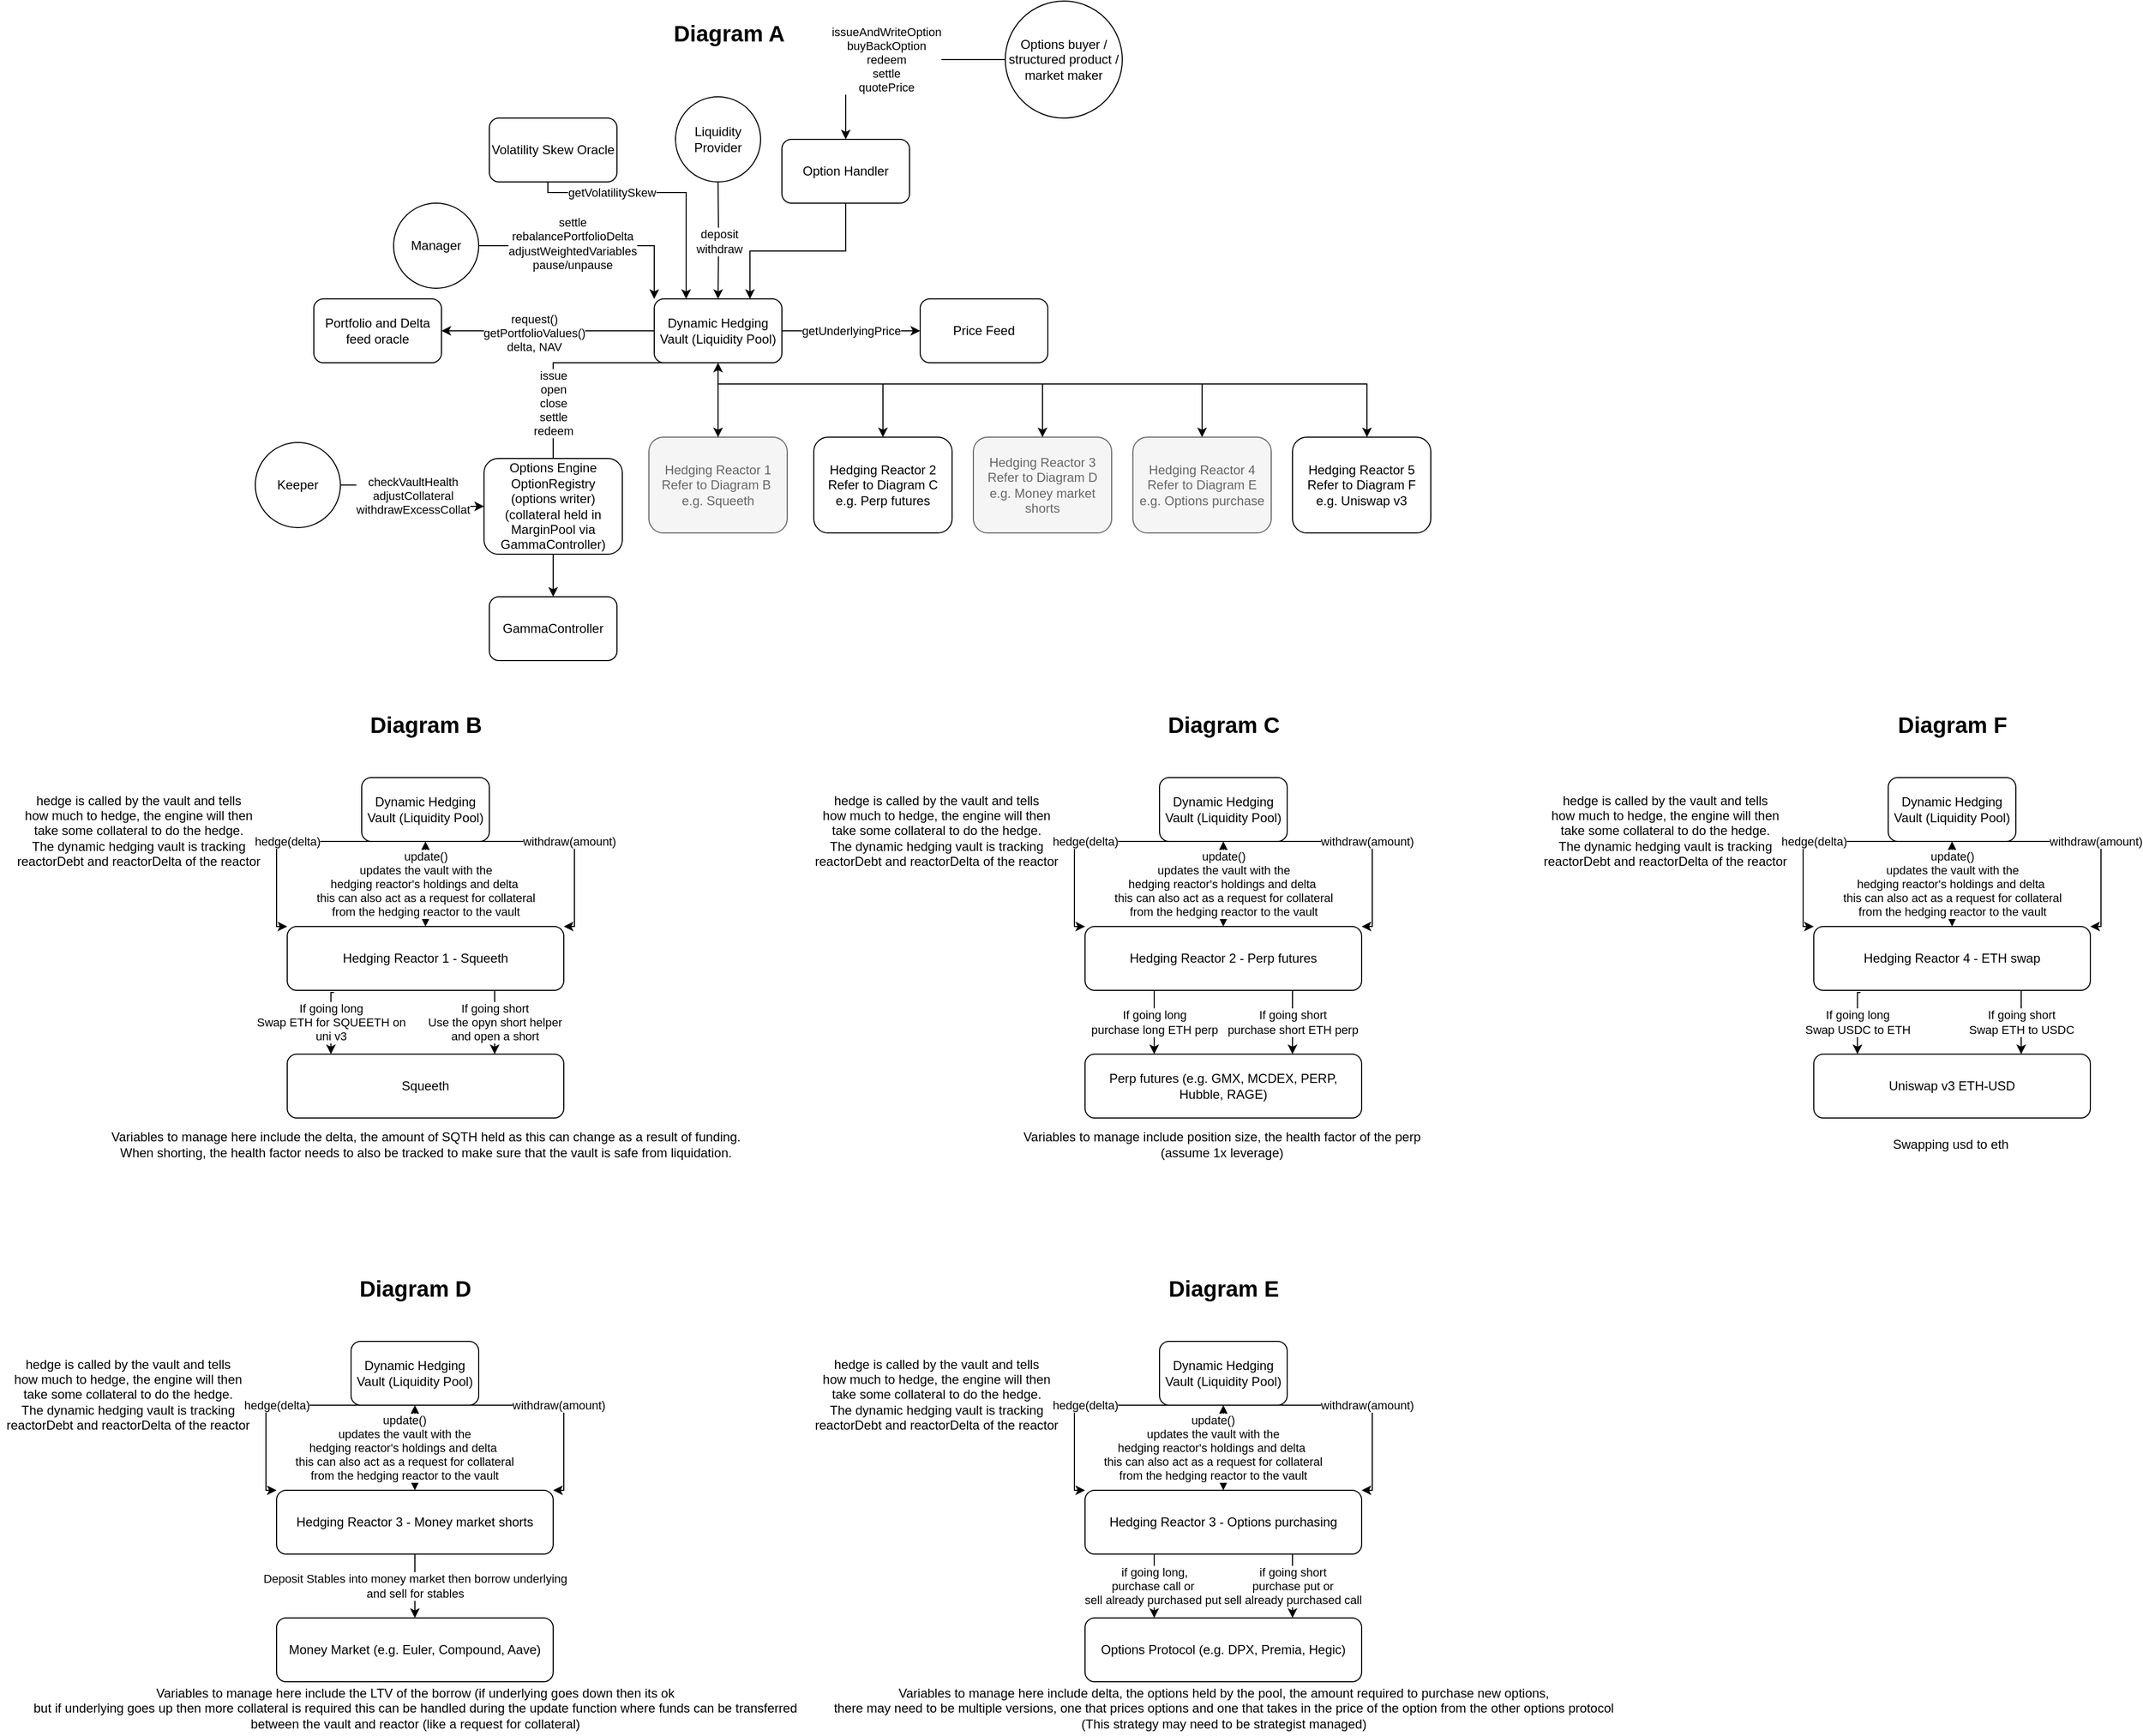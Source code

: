 <mxfile>
    <diagram id="YQu_0aeRExn7r-92uJhK" name="Page-1">
        <mxGraphModel dx="1459" dy="775" grid="1" gridSize="10" guides="1" tooltips="1" connect="1" arrows="1" fold="1" page="1" pageScale="1" pageWidth="850" pageHeight="1100" math="0" shadow="0">
            <root>
                <mxCell id="0"/>
                <mxCell id="1" parent="0"/>
                <mxCell id="1642eGbjVczJc0algu5P-20" value="getUnderlyingPrice" style="edgeStyle=orthogonalEdgeStyle;rounded=0;orthogonalLoop=1;jettySize=auto;html=1;exitX=1;exitY=0.5;exitDx=0;exitDy=0;entryX=0;entryY=0.5;entryDx=0;entryDy=0;" parent="1" source="1642eGbjVczJc0algu5P-4" target="1642eGbjVczJc0algu5P-7" edge="1">
                    <mxGeometry relative="1" as="geometry"/>
                </mxCell>
                <mxCell id="1642eGbjVczJc0algu5P-25" value="issue&lt;br&gt;open&lt;br&gt;close&lt;br&gt;settle&lt;br&gt;redeem" style="edgeStyle=orthogonalEdgeStyle;rounded=0;orthogonalLoop=1;jettySize=auto;html=1;exitX=0.5;exitY=1;exitDx=0;exitDy=0;entryX=0.5;entryY=0;entryDx=0;entryDy=0;" parent="1" source="1642eGbjVczJc0algu5P-4" target="1642eGbjVczJc0algu5P-24" edge="1">
                    <mxGeometry x="0.026" relative="1" as="geometry">
                        <Array as="points">
                            <mxPoint x="265" y="420"/>
                        </Array>
                        <mxPoint as="offset"/>
                    </mxGeometry>
                </mxCell>
                <mxCell id="47OiKXawKAYpL66iiN4a-5" style="edgeStyle=orthogonalEdgeStyle;rounded=0;orthogonalLoop=1;jettySize=auto;html=1;entryX=0.5;entryY=0;entryDx=0;entryDy=0;" parent="1" target="47OiKXawKAYpL66iiN4a-4" edge="1">
                    <mxGeometry relative="1" as="geometry">
                        <Array as="points">
                            <mxPoint x="420" y="420"/>
                            <mxPoint x="420" y="440"/>
                            <mxPoint x="575" y="440"/>
                        </Array>
                        <mxPoint x="420" y="420" as="sourcePoint"/>
                    </mxGeometry>
                </mxCell>
                <mxCell id="8LTQt0oXINz2_zXnDLhr-24" style="edgeStyle=orthogonalEdgeStyle;rounded=0;orthogonalLoop=1;jettySize=auto;html=1;exitX=0.5;exitY=1;exitDx=0;exitDy=0;entryX=0.5;entryY=0;entryDx=0;entryDy=0;" parent="1" source="1642eGbjVczJc0algu5P-4" target="jicTCFTSVg2uyOjH9K08-4" edge="1">
                    <mxGeometry relative="1" as="geometry">
                        <Array as="points">
                            <mxPoint x="420" y="440"/>
                            <mxPoint x="725" y="440"/>
                        </Array>
                    </mxGeometry>
                </mxCell>
                <mxCell id="x4TnTmUyTVXbQRC7-qxB-1" style="edgeStyle=orthogonalEdgeStyle;rounded=0;orthogonalLoop=1;jettySize=auto;html=1;exitX=0;exitY=0.5;exitDx=0;exitDy=0;" parent="1" source="1642eGbjVczJc0algu5P-4" edge="1">
                    <mxGeometry relative="1" as="geometry">
                        <mxPoint x="160" y="390" as="targetPoint"/>
                    </mxGeometry>
                </mxCell>
                <mxCell id="x4TnTmUyTVXbQRC7-qxB-3" value="request()&lt;br&gt;getPortfolioValues()&lt;br&gt;delta, NAV" style="edgeLabel;html=1;align=center;verticalAlign=middle;resizable=0;points=[];" parent="x4TnTmUyTVXbQRC7-qxB-1" connectable="0" vertex="1">
                    <mxGeometry x="0.13" y="1" relative="1" as="geometry">
                        <mxPoint as="offset"/>
                    </mxGeometry>
                </mxCell>
                <mxCell id="1642eGbjVczJc0algu5P-4" value="Dynamic Hedging Vault (Liquidity Pool)" style="rounded=1;whiteSpace=wrap;html=1;" parent="1" vertex="1">
                    <mxGeometry x="360" y="360" width="120" height="60" as="geometry"/>
                </mxCell>
                <mxCell id="1642eGbjVczJc0algu5P-5" value="Options Engine&lt;br&gt;OptionRegistry&lt;br&gt;(options writer)&lt;br&gt;(collateral held in MarginPool via GammaController)" style="rounded=1;whiteSpace=wrap;html=1;" parent="1" vertex="1">
                    <mxGeometry x="200" y="510" width="130" height="90" as="geometry"/>
                </mxCell>
                <mxCell id="1642eGbjVczJc0algu5P-7" value="Price Feed" style="rounded=1;whiteSpace=wrap;html=1;" parent="1" vertex="1">
                    <mxGeometry x="610" y="360" width="120" height="60" as="geometry"/>
                </mxCell>
                <mxCell id="1642eGbjVczJc0algu5P-16" value="deposit&lt;br&gt;withdraw" style="edgeStyle=orthogonalEdgeStyle;rounded=0;orthogonalLoop=1;jettySize=auto;html=1;" parent="1" target="1642eGbjVczJc0algu5P-4" edge="1">
                    <mxGeometry relative="1" as="geometry">
                        <mxPoint x="420" y="250" as="sourcePoint"/>
                    </mxGeometry>
                </mxCell>
                <mxCell id="1642eGbjVczJc0algu5P-17" value="Liquidity Provider" style="ellipse;whiteSpace=wrap;html=1;aspect=fixed;" parent="1" vertex="1">
                    <mxGeometry x="380" y="170" width="80" height="80" as="geometry"/>
                </mxCell>
                <mxCell id="1642eGbjVczJc0algu5P-19" value="issueAndWriteOption&lt;br&gt;buyBackOption&lt;br&gt;redeem&lt;br&gt;settle&lt;br&gt;quotePrice" style="edgeStyle=orthogonalEdgeStyle;rounded=0;orthogonalLoop=1;jettySize=auto;html=1;entryX=0.5;entryY=0;entryDx=0;entryDy=0;" parent="1" source="1642eGbjVczJc0algu5P-18" target="hZv7sSVvZLK3GC8TUpPU-1" edge="1">
                    <mxGeometry relative="1" as="geometry">
                        <Array as="points">
                            <mxPoint x="540" y="135"/>
                        </Array>
                        <mxPoint x="540" y="330" as="targetPoint"/>
                    </mxGeometry>
                </mxCell>
                <mxCell id="1642eGbjVczJc0algu5P-18" value="Options buyer / structured product / market maker" style="ellipse;whiteSpace=wrap;html=1;aspect=fixed;" parent="1" vertex="1">
                    <mxGeometry x="690" y="80" width="110" height="110" as="geometry"/>
                </mxCell>
                <mxCell id="1642eGbjVczJc0algu5P-23" value="getVolatilitySkew" style="edgeStyle=orthogonalEdgeStyle;rounded=0;orthogonalLoop=1;jettySize=auto;html=1;entryX=0.25;entryY=0;entryDx=0;entryDy=0;" parent="1" target="1642eGbjVczJc0algu5P-4" edge="1">
                    <mxGeometry x="-0.417" relative="1" as="geometry">
                        <Array as="points">
                            <mxPoint x="260" y="260"/>
                            <mxPoint x="390" y="260"/>
                        </Array>
                        <mxPoint as="offset"/>
                        <mxPoint x="260" y="250" as="sourcePoint"/>
                    </mxGeometry>
                </mxCell>
                <mxCell id="1642eGbjVczJc0algu5P-24" value="GammaController" style="rounded=1;whiteSpace=wrap;html=1;" parent="1" vertex="1">
                    <mxGeometry x="205" y="640" width="120" height="60" as="geometry"/>
                </mxCell>
                <mxCell id="1642eGbjVczJc0algu5P-27" style="edgeStyle=orthogonalEdgeStyle;rounded=0;orthogonalLoop=1;jettySize=auto;html=1;entryX=0;entryY=0;entryDx=0;entryDy=0;" parent="1" source="1642eGbjVczJc0algu5P-26" target="1642eGbjVczJc0algu5P-4" edge="1">
                    <mxGeometry relative="1" as="geometry"/>
                </mxCell>
                <mxCell id="1642eGbjVczJc0algu5P-28" value="settle&lt;br&gt;rebalancePortfolioDelta&lt;br&gt;adjustWeightedVariables&lt;br&gt;pause/unpause" style="edgeLabel;html=1;align=center;verticalAlign=middle;resizable=0;points=[];" parent="1642eGbjVczJc0algu5P-27" vertex="1" connectable="0">
                    <mxGeometry x="-0.18" y="2" relative="1" as="geometry">
                        <mxPoint as="offset"/>
                    </mxGeometry>
                </mxCell>
                <mxCell id="1642eGbjVczJc0algu5P-26" value="Manager" style="ellipse;whiteSpace=wrap;html=1;aspect=fixed;" parent="1" vertex="1">
                    <mxGeometry x="115" y="270" width="80" height="80" as="geometry"/>
                </mxCell>
                <mxCell id="47OiKXawKAYpL66iiN4a-8" value="" style="edgeStyle=orthogonalEdgeStyle;rounded=0;orthogonalLoop=1;jettySize=auto;html=1;" parent="1" source="47OiKXawKAYpL66iiN4a-1" target="1642eGbjVczJc0algu5P-4" edge="1">
                    <mxGeometry relative="1" as="geometry"/>
                </mxCell>
                <mxCell id="47OiKXawKAYpL66iiN4a-1" value="Hedging Reactor 1&lt;br&gt;Refer to Diagram B&amp;nbsp;&lt;br&gt;e.g. Squeeth" style="rounded=1;whiteSpace=wrap;html=1;fillColor=#f5f5f5;strokeColor=#666666;fontColor=#666666;" parent="1" vertex="1">
                    <mxGeometry x="355" y="490" width="130" height="90" as="geometry"/>
                </mxCell>
                <mxCell id="47OiKXawKAYpL66iiN4a-2" value="" style="endArrow=classic;html=1;rounded=0;exitX=0.5;exitY=1;exitDx=0;exitDy=0;entryX=0.5;entryY=0;entryDx=0;entryDy=0;" parent="1" source="1642eGbjVczJc0algu5P-4" target="47OiKXawKAYpL66iiN4a-1" edge="1">
                    <mxGeometry width="50" height="50" relative="1" as="geometry">
                        <mxPoint x="360" y="430" as="sourcePoint"/>
                        <mxPoint x="410" y="380" as="targetPoint"/>
                    </mxGeometry>
                </mxCell>
                <mxCell id="47OiKXawKAYpL66iiN4a-4" value="Hedging Reactor 2&lt;br&gt;Refer to Diagram C&lt;br&gt;e.g. Perp futures" style="rounded=1;whiteSpace=wrap;html=1;" parent="1" vertex="1">
                    <mxGeometry x="510" y="490" width="130" height="90" as="geometry"/>
                </mxCell>
                <mxCell id="jicTCFTSVg2uyOjH9K08-4" value="Hedging Reactor 3&lt;br&gt;Refer to Diagram D&lt;br&gt;e.g. Money market shorts" style="rounded=1;whiteSpace=wrap;html=1;fillColor=#f5f5f5;strokeColor=#666666;fontColor=#666666;" parent="1" vertex="1">
                    <mxGeometry x="660" y="490" width="130" height="90" as="geometry"/>
                </mxCell>
                <mxCell id="jicTCFTSVg2uyOjH9K08-5" value="&lt;b&gt;&lt;font style=&quot;font-size: 21px&quot;&gt;Diagram A&lt;/font&gt;&lt;/b&gt;" style="text;html=1;align=center;verticalAlign=middle;resizable=0;points=[];autosize=1;strokeColor=none;fillColor=none;strokeWidth=2;" parent="1" vertex="1">
                    <mxGeometry x="370" y="100" width="120" height="20" as="geometry"/>
                </mxCell>
                <mxCell id="jicTCFTSVg2uyOjH9K08-6" value="&lt;b&gt;&lt;font style=&quot;font-size: 21px&quot;&gt;Diagram D&lt;/font&gt;&lt;/b&gt;" style="text;html=1;align=center;verticalAlign=middle;resizable=0;points=[];autosize=1;strokeColor=none;fillColor=none;strokeWidth=2;" parent="1" vertex="1">
                    <mxGeometry x="75" y="1280" width="120" height="20" as="geometry"/>
                </mxCell>
                <mxCell id="8LTQt0oXINz2_zXnDLhr-8" value="Deposit Stables into money market then borrow underlying&lt;br&gt;and sell for stables" style="edgeStyle=orthogonalEdgeStyle;rounded=0;orthogonalLoop=1;jettySize=auto;html=1;exitX=0.5;exitY=1;exitDx=0;exitDy=0;entryX=0.5;entryY=0;entryDx=0;entryDy=0;" parent="1" source="8LTQt0oXINz2_zXnDLhr-1" target="8LTQt0oXINz2_zXnDLhr-9" edge="1">
                    <mxGeometry relative="1" as="geometry">
                        <mxPoint x="70" y="1580" as="targetPoint"/>
                    </mxGeometry>
                </mxCell>
                <mxCell id="8LTQt0oXINz2_zXnDLhr-1" value="Hedging Reactor 3 - Money market shorts" style="rounded=1;whiteSpace=wrap;html=1;" parent="1" vertex="1">
                    <mxGeometry x="5" y="1480" width="260" height="60" as="geometry"/>
                </mxCell>
                <mxCell id="8LTQt0oXINz2_zXnDLhr-3" value="hedge(delta)" style="edgeStyle=orthogonalEdgeStyle;rounded=0;orthogonalLoop=1;jettySize=auto;html=1;exitX=0.25;exitY=1;exitDx=0;exitDy=0;" parent="1" source="8LTQt0oXINz2_zXnDLhr-2" edge="1">
                    <mxGeometry relative="1" as="geometry">
                        <mxPoint x="5" y="1480" as="targetPoint"/>
                        <Array as="points">
                            <mxPoint x="-5" y="1400"/>
                            <mxPoint x="-5" y="1480"/>
                        </Array>
                    </mxGeometry>
                </mxCell>
                <mxCell id="8LTQt0oXINz2_zXnDLhr-2" value="Dynamic Hedging Vault (Liquidity Pool)" style="rounded=1;whiteSpace=wrap;html=1;" parent="1" vertex="1">
                    <mxGeometry x="75" y="1340" width="120" height="60" as="geometry"/>
                </mxCell>
                <mxCell id="8LTQt0oXINz2_zXnDLhr-4" value="withdraw(amount)" style="edgeStyle=orthogonalEdgeStyle;rounded=0;orthogonalLoop=1;jettySize=auto;html=1;exitX=0.25;exitY=1;exitDx=0;exitDy=0;entryX=1;entryY=0;entryDx=0;entryDy=0;" parent="1" target="8LTQt0oXINz2_zXnDLhr-1" edge="1">
                    <mxGeometry relative="1" as="geometry">
                        <mxPoint x="174.5" y="1400" as="sourcePoint"/>
                        <mxPoint x="174.5" y="1480" as="targetPoint"/>
                        <Array as="points">
                            <mxPoint x="275" y="1400"/>
                            <mxPoint x="275" y="1480"/>
                        </Array>
                    </mxGeometry>
                </mxCell>
                <mxCell id="8LTQt0oXINz2_zXnDLhr-6" value="update()&lt;br&gt;updates the vault with the &lt;br&gt;hedging reactor's holdings and delta&amp;nbsp;&lt;br&gt;this can also act as a request for collateral &lt;br&gt;from the hedging reactor to the vault" style="endArrow=classic;startArrow=classic;html=1;rounded=0;entryX=0.5;entryY=1;entryDx=0;entryDy=0;exitX=0.5;exitY=0;exitDx=0;exitDy=0;" parent="1" source="8LTQt0oXINz2_zXnDLhr-1" target="8LTQt0oXINz2_zXnDLhr-2" edge="1">
                    <mxGeometry y="10" width="50" height="50" relative="1" as="geometry">
                        <mxPoint x="35" y="1350" as="sourcePoint"/>
                        <mxPoint x="85" y="1300" as="targetPoint"/>
                        <mxPoint as="offset"/>
                    </mxGeometry>
                </mxCell>
                <mxCell id="8LTQt0oXINz2_zXnDLhr-9" value="Money Market (e.g. Euler, Compound, Aave)" style="rounded=1;whiteSpace=wrap;html=1;" parent="1" vertex="1">
                    <mxGeometry x="5" y="1600" width="260" height="60" as="geometry"/>
                </mxCell>
                <mxCell id="8LTQt0oXINz2_zXnDLhr-11" value="Variables to manage here include the LTV of the borrow (if underlying goes down then its ok &lt;br&gt;but if underlying goes up then more collateral is required this can be handled during the update function where funds can be transferred&lt;br&gt;between the vault and reactor (like a request for collateral)" style="text;html=1;align=center;verticalAlign=middle;resizable=0;points=[];autosize=1;strokeColor=none;fillColor=none;" parent="1" vertex="1">
                    <mxGeometry x="-230" y="1660" width="730" height="50" as="geometry"/>
                </mxCell>
                <mxCell id="8LTQt0oXINz2_zXnDLhr-12" value="hedge is called by the vault and tells&lt;br&gt;how much to hedge, the engine will then&lt;br&gt;take some collateral to do the hedge.&lt;br&gt;The dynamic hedging vault is tracking&lt;br&gt;reactorDebt and reactorDelta of the reactor" style="text;html=1;align=center;verticalAlign=middle;resizable=0;points=[];autosize=1;strokeColor=none;fillColor=none;" parent="1" vertex="1">
                    <mxGeometry x="-255" y="1350" width="240" height="80" as="geometry"/>
                </mxCell>
                <mxCell id="8LTQt0oXINz2_zXnDLhr-14" value="&lt;b&gt;&lt;font style=&quot;font-size: 21px&quot;&gt;Diagram B&lt;/font&gt;&lt;/b&gt;" style="text;html=1;align=center;verticalAlign=middle;resizable=0;points=[];autosize=1;strokeColor=none;fillColor=none;strokeWidth=2;" parent="1" vertex="1">
                    <mxGeometry x="85" y="750" width="120" height="20" as="geometry"/>
                </mxCell>
                <mxCell id="8LTQt0oXINz2_zXnDLhr-16" value="Hedging Reactor 1 - Squeeth" style="rounded=1;whiteSpace=wrap;html=1;" parent="1" vertex="1">
                    <mxGeometry x="15" y="950" width="260" height="60" as="geometry"/>
                </mxCell>
                <mxCell id="8LTQt0oXINz2_zXnDLhr-17" value="hedge(delta)" style="edgeStyle=orthogonalEdgeStyle;rounded=0;orthogonalLoop=1;jettySize=auto;html=1;exitX=0.25;exitY=1;exitDx=0;exitDy=0;" parent="1" source="8LTQt0oXINz2_zXnDLhr-18" edge="1">
                    <mxGeometry relative="1" as="geometry">
                        <mxPoint x="15" y="950" as="targetPoint"/>
                        <Array as="points">
                            <mxPoint x="5" y="870"/>
                            <mxPoint x="5" y="950"/>
                        </Array>
                    </mxGeometry>
                </mxCell>
                <mxCell id="8LTQt0oXINz2_zXnDLhr-18" value="Dynamic Hedging Vault (Liquidity Pool)" style="rounded=1;whiteSpace=wrap;html=1;" parent="1" vertex="1">
                    <mxGeometry x="85" y="810" width="120" height="60" as="geometry"/>
                </mxCell>
                <mxCell id="8LTQt0oXINz2_zXnDLhr-19" value="withdraw(amount)" style="edgeStyle=orthogonalEdgeStyle;rounded=0;orthogonalLoop=1;jettySize=auto;html=1;exitX=0.25;exitY=1;exitDx=0;exitDy=0;entryX=1;entryY=0;entryDx=0;entryDy=0;" parent="1" target="8LTQt0oXINz2_zXnDLhr-16" edge="1">
                    <mxGeometry relative="1" as="geometry">
                        <mxPoint x="184.5" y="870" as="sourcePoint"/>
                        <mxPoint x="184.5" y="950" as="targetPoint"/>
                        <Array as="points">
                            <mxPoint x="285" y="870"/>
                            <mxPoint x="285" y="950"/>
                        </Array>
                    </mxGeometry>
                </mxCell>
                <mxCell id="8LTQt0oXINz2_zXnDLhr-20" value="update()&lt;br&gt;updates the vault with the &lt;br&gt;hedging reactor's holdings and delta&amp;nbsp;&lt;br&gt;this can also act as a request for collateral &lt;br&gt;from the hedging reactor to the vault" style="endArrow=classic;startArrow=classic;html=1;rounded=0;entryX=0.5;entryY=1;entryDx=0;entryDy=0;exitX=0.5;exitY=0;exitDx=0;exitDy=0;" parent="1" source="8LTQt0oXINz2_zXnDLhr-16" target="8LTQt0oXINz2_zXnDLhr-18" edge="1">
                    <mxGeometry width="50" height="50" relative="1" as="geometry">
                        <mxPoint x="45" y="820" as="sourcePoint"/>
                        <mxPoint x="95" y="770" as="targetPoint"/>
                        <mxPoint as="offset"/>
                    </mxGeometry>
                </mxCell>
                <mxCell id="8LTQt0oXINz2_zXnDLhr-21" value="Squeeth" style="rounded=1;whiteSpace=wrap;html=1;" parent="1" vertex="1">
                    <mxGeometry x="15" y="1070" width="260" height="60" as="geometry"/>
                </mxCell>
                <mxCell id="8LTQt0oXINz2_zXnDLhr-22" value="Variables to manage here include the delta, the amount of SQTH held as this can change as a result of funding.&lt;br&gt;When shorting, the health factor needs to also be tracked to make sure that the vault is safe from liquidation." style="text;html=1;align=center;verticalAlign=middle;resizable=0;points=[];autosize=1;strokeColor=none;fillColor=none;" parent="1" vertex="1">
                    <mxGeometry x="-160" y="1140" width="610" height="30" as="geometry"/>
                </mxCell>
                <mxCell id="8LTQt0oXINz2_zXnDLhr-23" value="hedge is called by the vault and tells&lt;br&gt;how much to hedge, the engine will then&lt;br&gt;take some collateral to do the hedge.&lt;br&gt;The dynamic hedging vault is tracking&lt;br&gt;reactorDebt and reactorDelta of the reactor" style="text;html=1;align=center;verticalAlign=middle;resizable=0;points=[];autosize=1;strokeColor=none;fillColor=none;" parent="1" vertex="1">
                    <mxGeometry x="-245" y="820" width="240" height="80" as="geometry"/>
                </mxCell>
                <mxCell id="8LTQt0oXINz2_zXnDLhr-25" value="Hedging Reactor 4&lt;br&gt;Refer to Diagram E&lt;br&gt;e.g. Options purchase" style="rounded=1;whiteSpace=wrap;html=1;fillColor=#f5f5f5;strokeColor=#666666;fontColor=#666666;" parent="1" vertex="1">
                    <mxGeometry x="810" y="490" width="130" height="90" as="geometry"/>
                </mxCell>
                <mxCell id="8LTQt0oXINz2_zXnDLhr-26" style="edgeStyle=orthogonalEdgeStyle;rounded=0;orthogonalLoop=1;jettySize=auto;html=1;exitX=0.5;exitY=1;exitDx=0;exitDy=0;entryX=0.5;entryY=0;entryDx=0;entryDy=0;" parent="1" target="8LTQt0oXINz2_zXnDLhr-25" edge="1">
                    <mxGeometry relative="1" as="geometry">
                        <mxPoint x="420" y="420" as="sourcePoint"/>
                        <mxPoint x="725" y="490" as="targetPoint"/>
                        <Array as="points">
                            <mxPoint x="420" y="440"/>
                            <mxPoint x="875" y="440"/>
                        </Array>
                    </mxGeometry>
                </mxCell>
                <mxCell id="8LTQt0oXINz2_zXnDLhr-27" value="&lt;b&gt;&lt;font style=&quot;font-size: 21px&quot;&gt;Diagram C&lt;/font&gt;&lt;/b&gt;" style="text;html=1;align=center;verticalAlign=middle;resizable=0;points=[];autosize=1;strokeColor=none;fillColor=none;strokeWidth=2;" parent="1" vertex="1">
                    <mxGeometry x="835" y="750" width="120" height="20" as="geometry"/>
                </mxCell>
                <mxCell id="8LTQt0oXINz2_zXnDLhr-28" value="If going long&lt;br&gt;purchase long ETH perp" style="edgeStyle=orthogonalEdgeStyle;rounded=0;orthogonalLoop=1;jettySize=auto;html=1;exitX=0.25;exitY=1;exitDx=0;exitDy=0;entryX=0.25;entryY=0;entryDx=0;entryDy=0;" parent="1" source="8LTQt0oXINz2_zXnDLhr-29" target="8LTQt0oXINz2_zXnDLhr-34" edge="1">
                    <mxGeometry relative="1" as="geometry">
                        <mxPoint x="830" y="1050" as="targetPoint"/>
                        <Array as="points">
                            <mxPoint x="830" y="1040"/>
                            <mxPoint x="830" y="1040"/>
                        </Array>
                    </mxGeometry>
                </mxCell>
                <mxCell id="8LTQt0oXINz2_zXnDLhr-29" value="Hedging Reactor 2 - Perp futures" style="rounded=1;whiteSpace=wrap;html=1;" parent="1" vertex="1">
                    <mxGeometry x="765" y="950" width="260" height="60" as="geometry"/>
                </mxCell>
                <mxCell id="8LTQt0oXINz2_zXnDLhr-30" value="hedge(delta)" style="edgeStyle=orthogonalEdgeStyle;rounded=0;orthogonalLoop=1;jettySize=auto;html=1;exitX=0.25;exitY=1;exitDx=0;exitDy=0;" parent="1" source="8LTQt0oXINz2_zXnDLhr-31" edge="1">
                    <mxGeometry relative="1" as="geometry">
                        <mxPoint x="765" y="950" as="targetPoint"/>
                        <Array as="points">
                            <mxPoint x="755" y="870"/>
                            <mxPoint x="755" y="950"/>
                        </Array>
                    </mxGeometry>
                </mxCell>
                <mxCell id="8LTQt0oXINz2_zXnDLhr-31" value="Dynamic Hedging Vault (Liquidity Pool)" style="rounded=1;whiteSpace=wrap;html=1;" parent="1" vertex="1">
                    <mxGeometry x="835" y="810" width="120" height="60" as="geometry"/>
                </mxCell>
                <mxCell id="8LTQt0oXINz2_zXnDLhr-32" value="withdraw(amount)" style="edgeStyle=orthogonalEdgeStyle;rounded=0;orthogonalLoop=1;jettySize=auto;html=1;exitX=0.25;exitY=1;exitDx=0;exitDy=0;entryX=1;entryY=0;entryDx=0;entryDy=0;" parent="1" target="8LTQt0oXINz2_zXnDLhr-29" edge="1">
                    <mxGeometry relative="1" as="geometry">
                        <mxPoint x="934.5" y="870" as="sourcePoint"/>
                        <mxPoint x="934.5" y="950" as="targetPoint"/>
                        <Array as="points">
                            <mxPoint x="1035" y="870"/>
                            <mxPoint x="1035" y="950"/>
                        </Array>
                    </mxGeometry>
                </mxCell>
                <mxCell id="8LTQt0oXINz2_zXnDLhr-33" value="update()&lt;br&gt;updates the vault with the &lt;br&gt;hedging reactor's holdings and delta&amp;nbsp;&lt;br&gt;this can also act as a request for collateral &lt;br&gt;from the hedging reactor to the vault" style="endArrow=classic;startArrow=classic;html=1;rounded=0;entryX=0.5;entryY=1;entryDx=0;entryDy=0;exitX=0.5;exitY=0;exitDx=0;exitDy=0;" parent="1" source="8LTQt0oXINz2_zXnDLhr-29" target="8LTQt0oXINz2_zXnDLhr-31" edge="1">
                    <mxGeometry width="50" height="50" relative="1" as="geometry">
                        <mxPoint x="795" y="820" as="sourcePoint"/>
                        <mxPoint x="845" y="770" as="targetPoint"/>
                        <mxPoint as="offset"/>
                    </mxGeometry>
                </mxCell>
                <mxCell id="8LTQt0oXINz2_zXnDLhr-34" value="Perp futures (e.g. GMX, MCDEX, PERP, Hubble, RAGE)" style="rounded=1;whiteSpace=wrap;html=1;" parent="1" vertex="1">
                    <mxGeometry x="765" y="1070" width="260" height="60" as="geometry"/>
                </mxCell>
                <mxCell id="8LTQt0oXINz2_zXnDLhr-35" value="Variables to manage include position size, the health factor of the perp&amp;nbsp;&lt;br&gt;(assume 1x leverage)&amp;nbsp;" style="text;html=1;align=center;verticalAlign=middle;resizable=0;points=[];autosize=1;strokeColor=none;fillColor=none;" parent="1" vertex="1">
                    <mxGeometry x="700" y="1140" width="390" height="30" as="geometry"/>
                </mxCell>
                <mxCell id="8LTQt0oXINz2_zXnDLhr-36" value="hedge is called by the vault and tells&lt;br&gt;how much to hedge, the engine will then&lt;br&gt;take some collateral to do the hedge.&lt;br&gt;The dynamic hedging vault is tracking&lt;br&gt;reactorDebt and reactorDelta of the reactor" style="text;html=1;align=center;verticalAlign=middle;resizable=0;points=[];autosize=1;strokeColor=none;fillColor=none;" parent="1" vertex="1">
                    <mxGeometry x="505" y="820" width="240" height="80" as="geometry"/>
                </mxCell>
                <mxCell id="hTP4HF4vQB6CU6d6XZyB-1" value="If going short&lt;br&gt;Use the opyn short helper&lt;br&gt;and open a short" style="edgeStyle=orthogonalEdgeStyle;rounded=0;orthogonalLoop=1;jettySize=auto;html=1;exitX=0.75;exitY=1;exitDx=0;exitDy=0;entryX=0.75;entryY=0;entryDx=0;entryDy=0;" parent="1" source="8LTQt0oXINz2_zXnDLhr-16" target="8LTQt0oXINz2_zXnDLhr-21" edge="1">
                    <mxGeometry relative="1" as="geometry">
                        <mxPoint x="980" y="1070" as="targetPoint"/>
                        <mxPoint x="980" y="1010" as="sourcePoint"/>
                        <Array as="points">
                            <mxPoint x="210" y="1020"/>
                            <mxPoint x="210" y="1020"/>
                        </Array>
                        <mxPoint as="offset"/>
                    </mxGeometry>
                </mxCell>
                <mxCell id="hTP4HF4vQB6CU6d6XZyB-2" value="If going long&lt;br&gt;Swap ETH for SQUEETH on&lt;br&gt;uni v3" style="edgeStyle=orthogonalEdgeStyle;rounded=0;orthogonalLoop=1;jettySize=auto;html=1;exitX=0.169;exitY=1.033;exitDx=0;exitDy=0;entryX=0.158;entryY=0;entryDx=0;entryDy=0;exitPerimeter=0;entryPerimeter=0;" parent="1" source="8LTQt0oXINz2_zXnDLhr-16" target="8LTQt0oXINz2_zXnDLhr-21" edge="1">
                    <mxGeometry x="0.014" relative="1" as="geometry">
                        <mxPoint x="840" y="1080" as="targetPoint"/>
                        <mxPoint x="840" y="1020" as="sourcePoint"/>
                        <Array as="points">
                            <mxPoint x="56" y="1012"/>
                        </Array>
                        <mxPoint as="offset"/>
                    </mxGeometry>
                </mxCell>
                <mxCell id="hTP4HF4vQB6CU6d6XZyB-4" value="If going short&lt;br&gt;purchase short ETH perp" style="edgeStyle=orthogonalEdgeStyle;rounded=0;orthogonalLoop=1;jettySize=auto;html=1;exitX=0.75;exitY=1;exitDx=0;exitDy=0;entryX=0.75;entryY=0;entryDx=0;entryDy=0;" parent="1" source="8LTQt0oXINz2_zXnDLhr-29" target="8LTQt0oXINz2_zXnDLhr-34" edge="1">
                    <mxGeometry relative="1" as="geometry">
                        <mxPoint x="840" y="1080" as="targetPoint"/>
                        <mxPoint x="840" y="1020" as="sourcePoint"/>
                        <Array as="points">
                            <mxPoint x="960" y="1030"/>
                            <mxPoint x="960" y="1030"/>
                        </Array>
                        <mxPoint as="offset"/>
                    </mxGeometry>
                </mxCell>
                <mxCell id="hTP4HF4vQB6CU6d6XZyB-5" value="&lt;b&gt;&lt;font style=&quot;font-size: 21px&quot;&gt;Diagram E&lt;/font&gt;&lt;/b&gt;" style="text;html=1;align=center;verticalAlign=middle;resizable=0;points=[];autosize=1;strokeColor=none;fillColor=none;strokeWidth=2;" parent="1" vertex="1">
                    <mxGeometry x="835" y="1280" width="120" height="20" as="geometry"/>
                </mxCell>
                <mxCell id="hTP4HF4vQB6CU6d6XZyB-6" value="if going short &lt;br&gt;purchase put or&lt;br&gt;sell already purchased call" style="edgeStyle=orthogonalEdgeStyle;rounded=0;orthogonalLoop=1;jettySize=auto;html=1;exitX=0.75;exitY=1;exitDx=0;exitDy=0;entryX=0.75;entryY=0;entryDx=0;entryDy=0;" parent="1" source="hTP4HF4vQB6CU6d6XZyB-7" target="hTP4HF4vQB6CU6d6XZyB-12" edge="1">
                    <mxGeometry relative="1" as="geometry">
                        <mxPoint x="830" y="1580" as="targetPoint"/>
                    </mxGeometry>
                </mxCell>
                <mxCell id="hTP4HF4vQB6CU6d6XZyB-15" value="if going long,&lt;br&gt;purchase call or&amp;nbsp;&lt;br&gt;sell already purchased put&amp;nbsp;" style="edgeStyle=orthogonalEdgeStyle;rounded=0;orthogonalLoop=1;jettySize=auto;html=1;exitX=0.25;exitY=1;exitDx=0;exitDy=0;entryX=0.25;entryY=0;entryDx=0;entryDy=0;" parent="1" source="hTP4HF4vQB6CU6d6XZyB-7" target="hTP4HF4vQB6CU6d6XZyB-12" edge="1">
                    <mxGeometry relative="1" as="geometry"/>
                </mxCell>
                <mxCell id="hTP4HF4vQB6CU6d6XZyB-7" value="Hedging Reactor 3 - Options purchasing" style="rounded=1;whiteSpace=wrap;html=1;" parent="1" vertex="1">
                    <mxGeometry x="765" y="1480" width="260" height="60" as="geometry"/>
                </mxCell>
                <mxCell id="hTP4HF4vQB6CU6d6XZyB-8" value="hedge(delta)" style="edgeStyle=orthogonalEdgeStyle;rounded=0;orthogonalLoop=1;jettySize=auto;html=1;exitX=0.25;exitY=1;exitDx=0;exitDy=0;" parent="1" source="hTP4HF4vQB6CU6d6XZyB-9" edge="1">
                    <mxGeometry relative="1" as="geometry">
                        <mxPoint x="765" y="1480" as="targetPoint"/>
                        <Array as="points">
                            <mxPoint x="755" y="1400"/>
                            <mxPoint x="755" y="1480"/>
                        </Array>
                    </mxGeometry>
                </mxCell>
                <mxCell id="hTP4HF4vQB6CU6d6XZyB-9" value="Dynamic Hedging Vault (Liquidity Pool)" style="rounded=1;whiteSpace=wrap;html=1;" parent="1" vertex="1">
                    <mxGeometry x="835" y="1340" width="120" height="60" as="geometry"/>
                </mxCell>
                <mxCell id="hTP4HF4vQB6CU6d6XZyB-10" value="withdraw(amount)" style="edgeStyle=orthogonalEdgeStyle;rounded=0;orthogonalLoop=1;jettySize=auto;html=1;exitX=0.25;exitY=1;exitDx=0;exitDy=0;entryX=1;entryY=0;entryDx=0;entryDy=0;" parent="1" target="hTP4HF4vQB6CU6d6XZyB-7" edge="1">
                    <mxGeometry relative="1" as="geometry">
                        <mxPoint x="934.5" y="1400" as="sourcePoint"/>
                        <mxPoint x="934.5" y="1480" as="targetPoint"/>
                        <Array as="points">
                            <mxPoint x="1035" y="1400"/>
                            <mxPoint x="1035" y="1480"/>
                        </Array>
                    </mxGeometry>
                </mxCell>
                <mxCell id="hTP4HF4vQB6CU6d6XZyB-11" value="update()&lt;br&gt;updates the vault with the &lt;br&gt;hedging reactor's holdings and delta&amp;nbsp;&lt;br&gt;this can also act as a request for collateral &lt;br&gt;from the hedging reactor to the vault" style="endArrow=classic;startArrow=classic;html=1;rounded=0;entryX=0.5;entryY=1;entryDx=0;entryDy=0;exitX=0.5;exitY=0;exitDx=0;exitDy=0;" parent="1" source="hTP4HF4vQB6CU6d6XZyB-7" target="hTP4HF4vQB6CU6d6XZyB-9" edge="1">
                    <mxGeometry y="10" width="50" height="50" relative="1" as="geometry">
                        <mxPoint x="795" y="1350" as="sourcePoint"/>
                        <mxPoint x="845" y="1300" as="targetPoint"/>
                        <mxPoint as="offset"/>
                    </mxGeometry>
                </mxCell>
                <mxCell id="hTP4HF4vQB6CU6d6XZyB-12" value="Options Protocol (e.g. DPX, Premia, Hegic)" style="rounded=1;whiteSpace=wrap;html=1;" parent="1" vertex="1">
                    <mxGeometry x="765" y="1600" width="260" height="60" as="geometry"/>
                </mxCell>
                <mxCell id="hTP4HF4vQB6CU6d6XZyB-14" value="hedge is called by the vault and tells&lt;br&gt;how much to hedge, the engine will then&lt;br&gt;take some collateral to do the hedge.&lt;br&gt;The dynamic hedging vault is tracking&lt;br&gt;reactorDebt and reactorDelta of the reactor" style="text;html=1;align=center;verticalAlign=middle;resizable=0;points=[];autosize=1;strokeColor=none;fillColor=none;" parent="1" vertex="1">
                    <mxGeometry x="505" y="1350" width="240" height="80" as="geometry"/>
                </mxCell>
                <mxCell id="hTP4HF4vQB6CU6d6XZyB-16" value="Variables to manage here include delta, the options held by the pool, the amount required to purchase new options,&lt;br&gt;there may need to be multiple versions, one that prices options and one that takes in the price of the option from the other options protocol&lt;br&gt;(This strategy may need to be strategist managed)" style="text;html=1;align=center;verticalAlign=middle;resizable=0;points=[];autosize=1;strokeColor=none;fillColor=none;" parent="1" vertex="1">
                    <mxGeometry x="520" y="1660" width="750" height="50" as="geometry"/>
                </mxCell>
                <mxCell id="GXLuNJUXHDOTcXBmYJmw-13" value="&lt;b&gt;&lt;font style=&quot;font-size: 21px&quot;&gt;Diagram F&lt;/font&gt;&lt;/b&gt;" style="text;html=1;align=center;verticalAlign=middle;resizable=0;points=[];autosize=1;strokeColor=none;fillColor=none;strokeWidth=2;" parent="1" vertex="1">
                    <mxGeometry x="1520" y="750" width="120" height="20" as="geometry"/>
                </mxCell>
                <mxCell id="GXLuNJUXHDOTcXBmYJmw-14" value="Hedging Reactor 4 - ETH swap" style="rounded=1;whiteSpace=wrap;html=1;" parent="1" vertex="1">
                    <mxGeometry x="1450" y="950" width="260" height="60" as="geometry"/>
                </mxCell>
                <mxCell id="GXLuNJUXHDOTcXBmYJmw-15" value="hedge(delta)" style="edgeStyle=orthogonalEdgeStyle;rounded=0;orthogonalLoop=1;jettySize=auto;html=1;exitX=0.25;exitY=1;exitDx=0;exitDy=0;" parent="1" source="GXLuNJUXHDOTcXBmYJmw-16" edge="1">
                    <mxGeometry relative="1" as="geometry">
                        <mxPoint x="1450" y="950" as="targetPoint"/>
                        <Array as="points">
                            <mxPoint x="1440" y="870"/>
                            <mxPoint x="1440" y="950"/>
                        </Array>
                    </mxGeometry>
                </mxCell>
                <mxCell id="GXLuNJUXHDOTcXBmYJmw-16" value="Dynamic Hedging Vault (Liquidity Pool)" style="rounded=1;whiteSpace=wrap;html=1;" parent="1" vertex="1">
                    <mxGeometry x="1520" y="810" width="120" height="60" as="geometry"/>
                </mxCell>
                <mxCell id="GXLuNJUXHDOTcXBmYJmw-17" value="withdraw(amount)" style="edgeStyle=orthogonalEdgeStyle;rounded=0;orthogonalLoop=1;jettySize=auto;html=1;exitX=0.25;exitY=1;exitDx=0;exitDy=0;entryX=1;entryY=0;entryDx=0;entryDy=0;" parent="1" target="GXLuNJUXHDOTcXBmYJmw-14" edge="1">
                    <mxGeometry relative="1" as="geometry">
                        <mxPoint x="1619.5" y="870" as="sourcePoint"/>
                        <mxPoint x="1619.5" y="950" as="targetPoint"/>
                        <Array as="points">
                            <mxPoint x="1720" y="870"/>
                            <mxPoint x="1720" y="950"/>
                        </Array>
                    </mxGeometry>
                </mxCell>
                <mxCell id="GXLuNJUXHDOTcXBmYJmw-18" value="update()&lt;br&gt;updates the vault with the &lt;br&gt;hedging reactor's holdings and delta&amp;nbsp;&lt;br&gt;this can also act as a request for collateral &lt;br&gt;from the hedging reactor to the vault" style="endArrow=classic;startArrow=classic;html=1;rounded=0;entryX=0.5;entryY=1;entryDx=0;entryDy=0;exitX=0.5;exitY=0;exitDx=0;exitDy=0;" parent="1" source="GXLuNJUXHDOTcXBmYJmw-14" target="GXLuNJUXHDOTcXBmYJmw-16" edge="1">
                    <mxGeometry width="50" height="50" relative="1" as="geometry">
                        <mxPoint x="1480" y="820" as="sourcePoint"/>
                        <mxPoint x="1530" y="770" as="targetPoint"/>
                        <mxPoint as="offset"/>
                    </mxGeometry>
                </mxCell>
                <mxCell id="GXLuNJUXHDOTcXBmYJmw-19" value="Uniswap v3 ETH-USD" style="rounded=1;whiteSpace=wrap;html=1;" parent="1" vertex="1">
                    <mxGeometry x="1450" y="1070" width="260" height="60" as="geometry"/>
                </mxCell>
                <mxCell id="GXLuNJUXHDOTcXBmYJmw-20" value="Swapping usd to eth&amp;nbsp;" style="text;html=1;align=center;verticalAlign=middle;resizable=0;points=[];autosize=1;strokeColor=none;fillColor=none;" parent="1" vertex="1">
                    <mxGeometry x="1515" y="1145" width="130" height="20" as="geometry"/>
                </mxCell>
                <mxCell id="GXLuNJUXHDOTcXBmYJmw-21" value="hedge is called by the vault and tells&lt;br&gt;how much to hedge, the engine will then&lt;br&gt;take some collateral to do the hedge.&lt;br&gt;The dynamic hedging vault is tracking&lt;br&gt;reactorDebt and reactorDelta of the reactor" style="text;html=1;align=center;verticalAlign=middle;resizable=0;points=[];autosize=1;strokeColor=none;fillColor=none;" parent="1" vertex="1">
                    <mxGeometry x="1190" y="820" width="240" height="80" as="geometry"/>
                </mxCell>
                <mxCell id="GXLuNJUXHDOTcXBmYJmw-22" value="If going short&lt;br&gt;Swap ETH to USDC" style="edgeStyle=orthogonalEdgeStyle;rounded=0;orthogonalLoop=1;jettySize=auto;html=1;exitX=0.75;exitY=1;exitDx=0;exitDy=0;entryX=0.75;entryY=0;entryDx=0;entryDy=0;" parent="1" source="GXLuNJUXHDOTcXBmYJmw-14" target="GXLuNJUXHDOTcXBmYJmw-19" edge="1">
                    <mxGeometry relative="1" as="geometry">
                        <mxPoint x="2415" y="1070" as="targetPoint"/>
                        <mxPoint x="2415" y="1010" as="sourcePoint"/>
                        <Array as="points">
                            <mxPoint x="1645" y="1020"/>
                            <mxPoint x="1645" y="1020"/>
                        </Array>
                        <mxPoint as="offset"/>
                    </mxGeometry>
                </mxCell>
                <mxCell id="GXLuNJUXHDOTcXBmYJmw-23" value="If going long&lt;br&gt;Swap USDC to ETH" style="edgeStyle=orthogonalEdgeStyle;rounded=0;orthogonalLoop=1;jettySize=auto;html=1;exitX=0.169;exitY=1.033;exitDx=0;exitDy=0;entryX=0.158;entryY=0;entryDx=0;entryDy=0;exitPerimeter=0;entryPerimeter=0;" parent="1" source="GXLuNJUXHDOTcXBmYJmw-14" target="GXLuNJUXHDOTcXBmYJmw-19" edge="1">
                    <mxGeometry x="0.014" relative="1" as="geometry">
                        <mxPoint x="2275" y="1080" as="targetPoint"/>
                        <mxPoint x="2275" y="1020" as="sourcePoint"/>
                        <Array as="points">
                            <mxPoint x="1491" y="1012"/>
                        </Array>
                        <mxPoint as="offset"/>
                    </mxGeometry>
                </mxCell>
                <mxCell id="fGb8RV4LIUpfqrv7IjaU-17" value="checkVaultHealth&lt;br&gt;adjustCollateral&lt;br&gt;withdrawExcessCollat" style="edgeStyle=orthogonalEdgeStyle;rounded=0;orthogonalLoop=1;jettySize=auto;html=1;exitX=1;exitY=0.5;exitDx=0;exitDy=0;entryX=0;entryY=0.5;entryDx=0;entryDy=0;fontColor=#000000;" parent="1" source="fGb8RV4LIUpfqrv7IjaU-2" target="1642eGbjVczJc0algu5P-5" edge="1">
                    <mxGeometry relative="1" as="geometry"/>
                </mxCell>
                <mxCell id="fGb8RV4LIUpfqrv7IjaU-2" value="Keeper" style="ellipse;whiteSpace=wrap;html=1;aspect=fixed;fontColor=#000000;" parent="1" vertex="1">
                    <mxGeometry x="-15" y="495" width="80" height="80" as="geometry"/>
                </mxCell>
                <mxCell id="fGb8RV4LIUpfqrv7IjaU-4" value="Volatility Skew Oracle" style="rounded=1;whiteSpace=wrap;html=1;" parent="1" vertex="1">
                    <mxGeometry x="205" y="190" width="120" height="60" as="geometry"/>
                </mxCell>
                <mxCell id="fGb8RV4LIUpfqrv7IjaU-5" style="edgeStyle=orthogonalEdgeStyle;rounded=0;orthogonalLoop=1;jettySize=auto;html=1;exitX=0.5;exitY=1;exitDx=0;exitDy=0;" parent="1" source="1642eGbjVczJc0algu5P-4" edge="1">
                    <mxGeometry relative="1" as="geometry">
                        <mxPoint x="425" y="420" as="sourcePoint"/>
                        <mxPoint x="1030" y="490" as="targetPoint"/>
                        <Array as="points">
                            <mxPoint x="420" y="440"/>
                            <mxPoint x="1030" y="440"/>
                        </Array>
                    </mxGeometry>
                </mxCell>
                <mxCell id="fGb8RV4LIUpfqrv7IjaU-6" value="Hedging Reactor 5 Refer to Diagram F&lt;br&gt;e.g. Uniswap v3" style="rounded=1;whiteSpace=wrap;html=1;" parent="1" vertex="1">
                    <mxGeometry x="960" y="490" width="130" height="90" as="geometry"/>
                </mxCell>
                <mxCell id="hZv7sSVvZLK3GC8TUpPU-2" style="edgeStyle=orthogonalEdgeStyle;rounded=0;orthogonalLoop=1;jettySize=auto;html=1;exitX=0.5;exitY=1;exitDx=0;exitDy=0;entryX=0.75;entryY=0;entryDx=0;entryDy=0;" parent="1" source="hZv7sSVvZLK3GC8TUpPU-1" target="1642eGbjVczJc0algu5P-4" edge="1">
                    <mxGeometry relative="1" as="geometry"/>
                </mxCell>
                <mxCell id="hZv7sSVvZLK3GC8TUpPU-1" value="Option Handler" style="rounded=1;whiteSpace=wrap;html=1;" parent="1" vertex="1">
                    <mxGeometry x="480" y="210" width="120" height="60" as="geometry"/>
                </mxCell>
                <mxCell id="x4TnTmUyTVXbQRC7-qxB-2" value="Portfolio and Delta feed oracle" style="rounded=1;whiteSpace=wrap;html=1;" parent="1" vertex="1">
                    <mxGeometry x="40" y="360" width="120" height="60" as="geometry"/>
                </mxCell>
            </root>
        </mxGraphModel>
    </diagram>
</mxfile>